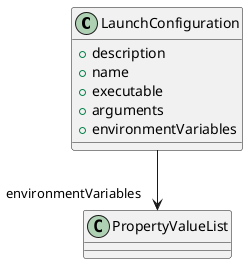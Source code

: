 @startuml
class LaunchConfiguration {
+description
+name
+executable
+arguments
+environmentVariables

}
LaunchConfiguration -d-> "environmentVariables" PropertyValueList

@enduml